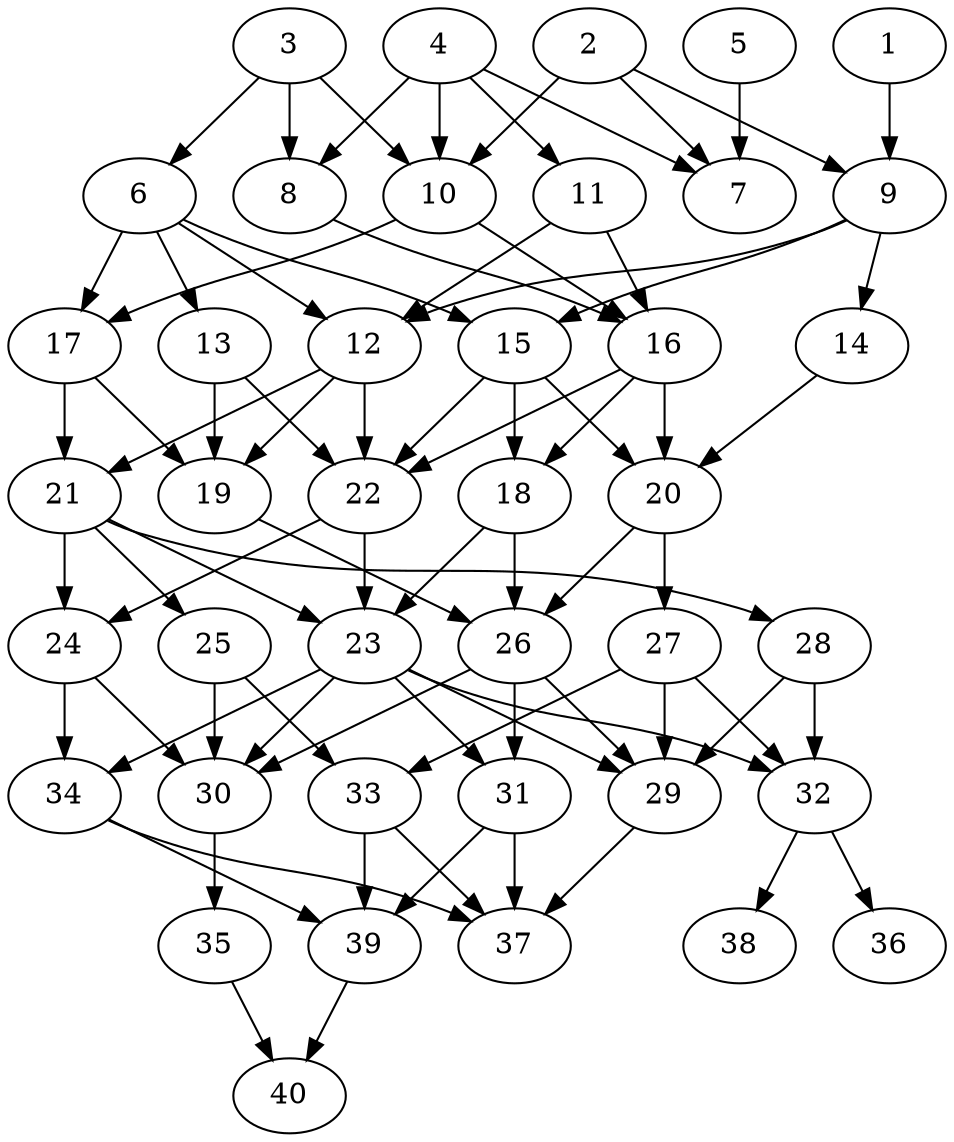// DAG automatically generated by daggen at Thu Oct  3 14:06:50 2019
// ./daggen --dot -n 40 --ccr 0.5 --fat 0.5 --regular 0.9 --density 0.6 --mindata 5242880 --maxdata 52428800 
digraph G {
  1 [size="51462144", alpha="0.03", expect_size="25731072"] 
  1 -> 9 [size ="25731072"]
  2 [size="71804928", alpha="0.16", expect_size="35902464"] 
  2 -> 7 [size ="35902464"]
  2 -> 9 [size ="35902464"]
  2 -> 10 [size ="35902464"]
  3 [size="81522688", alpha="0.11", expect_size="40761344"] 
  3 -> 6 [size ="40761344"]
  3 -> 8 [size ="40761344"]
  3 -> 10 [size ="40761344"]
  4 [size="93243392", alpha="0.03", expect_size="46621696"] 
  4 -> 7 [size ="46621696"]
  4 -> 8 [size ="46621696"]
  4 -> 10 [size ="46621696"]
  4 -> 11 [size ="46621696"]
  5 [size="14225408", alpha="0.08", expect_size="7112704"] 
  5 -> 7 [size ="7112704"]
  6 [size="62386176", alpha="0.05", expect_size="31193088"] 
  6 -> 12 [size ="31193088"]
  6 -> 13 [size ="31193088"]
  6 -> 15 [size ="31193088"]
  6 -> 17 [size ="31193088"]
  7 [size="90978304", alpha="0.17", expect_size="45489152"] 
  8 [size="33869824", alpha="0.18", expect_size="16934912"] 
  8 -> 16 [size ="16934912"]
  9 [size="92766208", alpha="0.03", expect_size="46383104"] 
  9 -> 12 [size ="46383104"]
  9 -> 14 [size ="46383104"]
  9 -> 15 [size ="46383104"]
  10 [size="58085376", alpha="0.13", expect_size="29042688"] 
  10 -> 16 [size ="29042688"]
  10 -> 17 [size ="29042688"]
  11 [size="62226432", alpha="0.00", expect_size="31113216"] 
  11 -> 12 [size ="31113216"]
  11 -> 16 [size ="31113216"]
  12 [size="74649600", alpha="0.00", expect_size="37324800"] 
  12 -> 19 [size ="37324800"]
  12 -> 21 [size ="37324800"]
  12 -> 22 [size ="37324800"]
  13 [size="54499328", alpha="0.14", expect_size="27249664"] 
  13 -> 19 [size ="27249664"]
  13 -> 22 [size ="27249664"]
  14 [size="12853248", alpha="0.04", expect_size="6426624"] 
  14 -> 20 [size ="6426624"]
  15 [size="25841664", alpha="0.14", expect_size="12920832"] 
  15 -> 18 [size ="12920832"]
  15 -> 20 [size ="12920832"]
  15 -> 22 [size ="12920832"]
  16 [size="64290816", alpha="0.05", expect_size="32145408"] 
  16 -> 18 [size ="32145408"]
  16 -> 20 [size ="32145408"]
  16 -> 22 [size ="32145408"]
  17 [size="86929408", alpha="0.01", expect_size="43464704"] 
  17 -> 19 [size ="43464704"]
  17 -> 21 [size ="43464704"]
  18 [size="74770432", alpha="0.07", expect_size="37385216"] 
  18 -> 23 [size ="37385216"]
  18 -> 26 [size ="37385216"]
  19 [size="66457600", alpha="0.13", expect_size="33228800"] 
  19 -> 26 [size ="33228800"]
  20 [size="82825216", alpha="0.11", expect_size="41412608"] 
  20 -> 26 [size ="41412608"]
  20 -> 27 [size ="41412608"]
  21 [size="47960064", alpha="0.18", expect_size="23980032"] 
  21 -> 23 [size ="23980032"]
  21 -> 24 [size ="23980032"]
  21 -> 25 [size ="23980032"]
  21 -> 28 [size ="23980032"]
  22 [size="48226304", alpha="0.17", expect_size="24113152"] 
  22 -> 23 [size ="24113152"]
  22 -> 24 [size ="24113152"]
  23 [size="50329600", alpha="0.12", expect_size="25164800"] 
  23 -> 29 [size ="25164800"]
  23 -> 30 [size ="25164800"]
  23 -> 31 [size ="25164800"]
  23 -> 32 [size ="25164800"]
  23 -> 34 [size ="25164800"]
  24 [size="23443456", alpha="0.04", expect_size="11721728"] 
  24 -> 30 [size ="11721728"]
  24 -> 34 [size ="11721728"]
  25 [size="40747008", alpha="0.17", expect_size="20373504"] 
  25 -> 30 [size ="20373504"]
  25 -> 33 [size ="20373504"]
  26 [size="13690880", alpha="0.01", expect_size="6845440"] 
  26 -> 29 [size ="6845440"]
  26 -> 30 [size ="6845440"]
  26 -> 31 [size ="6845440"]
  27 [size="38551552", alpha="0.03", expect_size="19275776"] 
  27 -> 29 [size ="19275776"]
  27 -> 32 [size ="19275776"]
  27 -> 33 [size ="19275776"]
  28 [size="41515008", alpha="0.09", expect_size="20757504"] 
  28 -> 29 [size ="20757504"]
  28 -> 32 [size ="20757504"]
  29 [size="76500992", alpha="0.12", expect_size="38250496"] 
  29 -> 37 [size ="38250496"]
  30 [size="44113920", alpha="0.06", expect_size="22056960"] 
  30 -> 35 [size ="22056960"]
  31 [size="96540672", alpha="0.10", expect_size="48270336"] 
  31 -> 37 [size ="48270336"]
  31 -> 39 [size ="48270336"]
  32 [size="86018048", alpha="0.08", expect_size="43009024"] 
  32 -> 36 [size ="43009024"]
  32 -> 38 [size ="43009024"]
  33 [size="73865216", alpha="0.16", expect_size="36932608"] 
  33 -> 37 [size ="36932608"]
  33 -> 39 [size ="36932608"]
  34 [size="36747264", alpha="0.04", expect_size="18373632"] 
  34 -> 37 [size ="18373632"]
  34 -> 39 [size ="18373632"]
  35 [size="57421824", alpha="0.15", expect_size="28710912"] 
  35 -> 40 [size ="28710912"]
  36 [size="45260800", alpha="0.18", expect_size="22630400"] 
  37 [size="52164608", alpha="0.17", expect_size="26082304"] 
  38 [size="64253952", alpha="0.09", expect_size="32126976"] 
  39 [size="10543104", alpha="0.13", expect_size="5271552"] 
  39 -> 40 [size ="5271552"]
  40 [size="67686400", alpha="0.13", expect_size="33843200"] 
}
